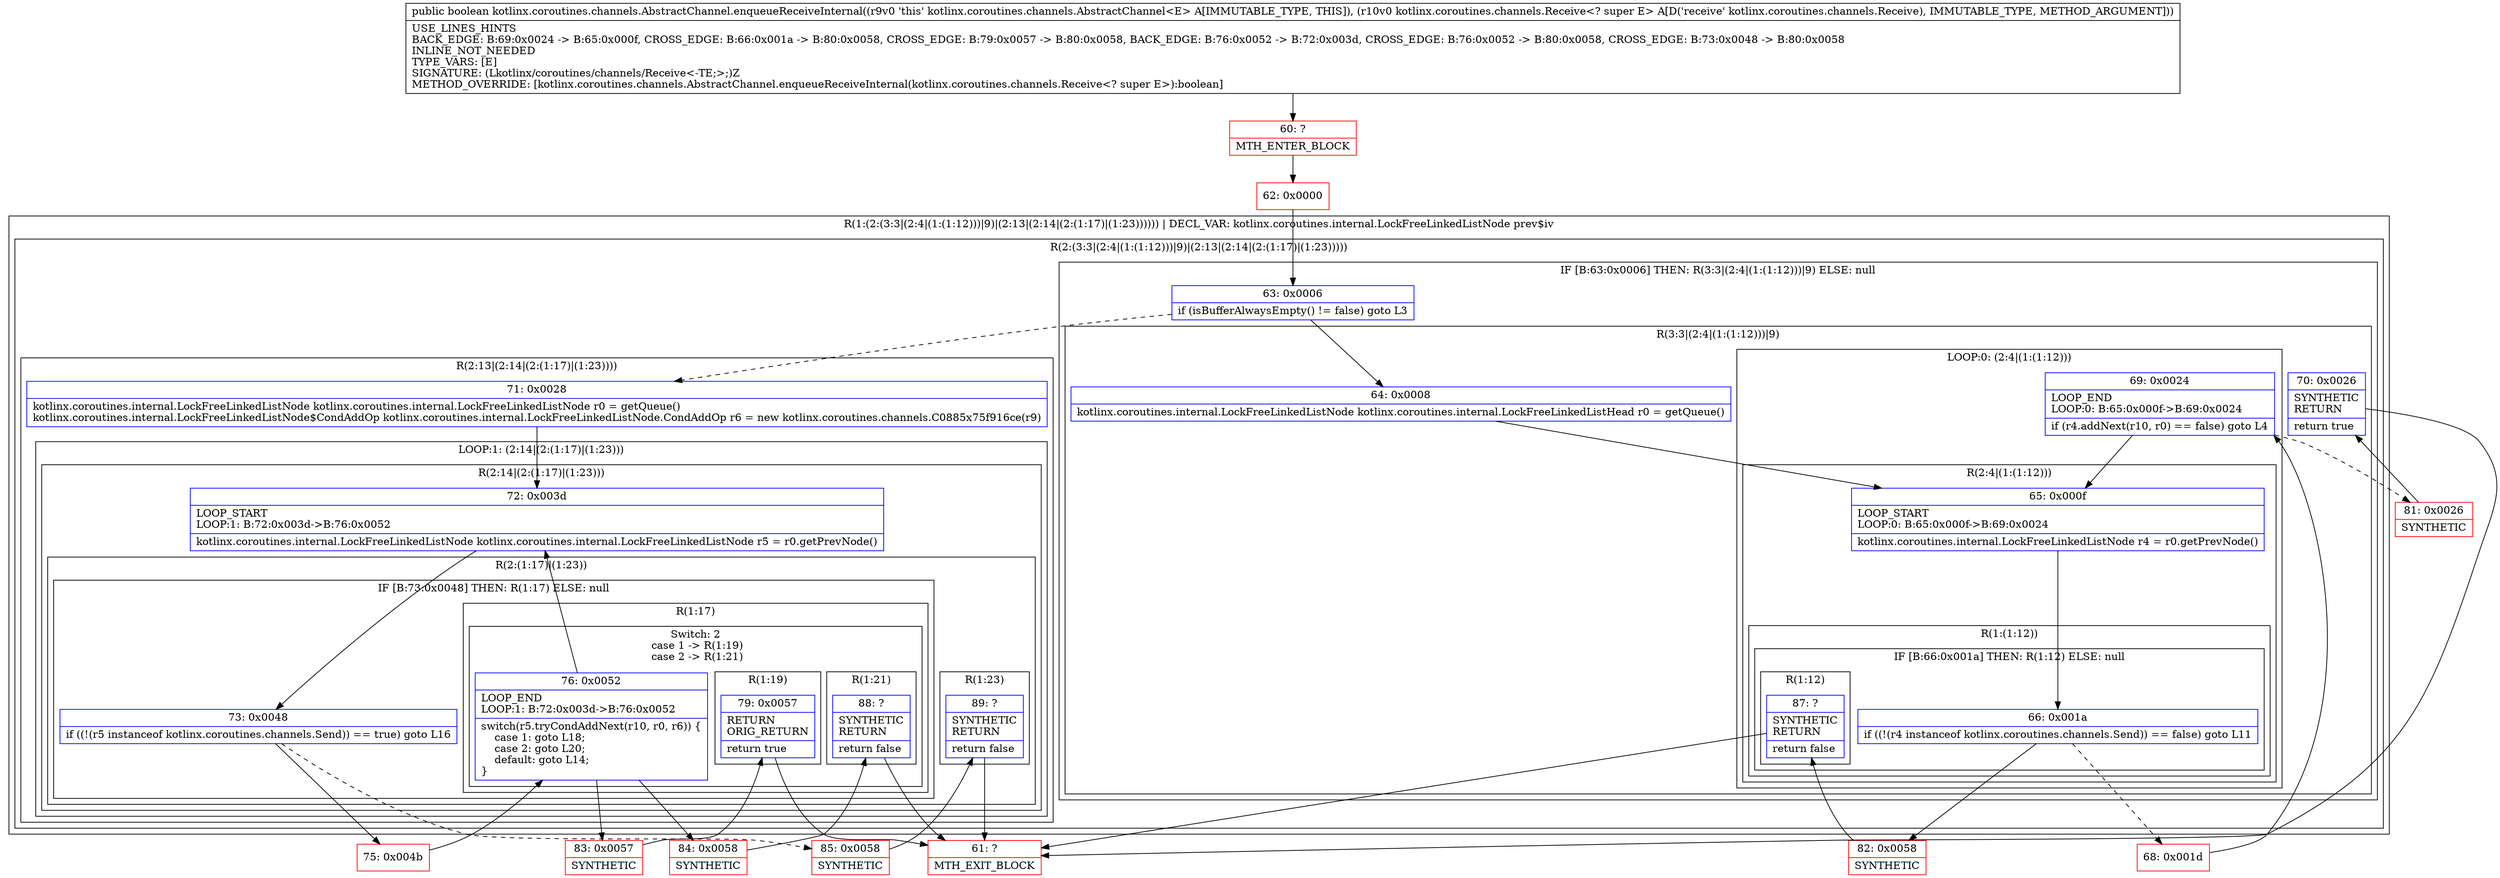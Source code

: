 digraph "CFG forkotlinx.coroutines.channels.AbstractChannel.enqueueReceiveInternal(Lkotlinx\/coroutines\/channels\/Receive;)Z" {
subgraph cluster_Region_252304639 {
label = "R(1:(2:(3:3|(2:4|(1:(1:12)))|9)|(2:13|(2:14|(2:(1:17)|(1:23)))))) | DECL_VAR: kotlinx.coroutines.internal.LockFreeLinkedListNode prev$iv\l";
node [shape=record,color=blue];
subgraph cluster_Region_586124884 {
label = "R(2:(3:3|(2:4|(1:(1:12)))|9)|(2:13|(2:14|(2:(1:17)|(1:23)))))";
node [shape=record,color=blue];
subgraph cluster_IfRegion_925983336 {
label = "IF [B:63:0x0006] THEN: R(3:3|(2:4|(1:(1:12)))|9) ELSE: null";
node [shape=record,color=blue];
Node_63 [shape=record,label="{63\:\ 0x0006|if (isBufferAlwaysEmpty() != false) goto L3\l}"];
subgraph cluster_Region_1027994909 {
label = "R(3:3|(2:4|(1:(1:12)))|9)";
node [shape=record,color=blue];
Node_64 [shape=record,label="{64\:\ 0x0008|kotlinx.coroutines.internal.LockFreeLinkedListNode kotlinx.coroutines.internal.LockFreeLinkedListHead r0 = getQueue()\l}"];
subgraph cluster_LoopRegion_523305172 {
label = "LOOP:0: (2:4|(1:(1:12)))";
node [shape=record,color=blue];
Node_69 [shape=record,label="{69\:\ 0x0024|LOOP_END\lLOOP:0: B:65:0x000f\-\>B:69:0x0024\l|if (r4.addNext(r10, r0) == false) goto L4\l}"];
subgraph cluster_Region_1292888681 {
label = "R(2:4|(1:(1:12)))";
node [shape=record,color=blue];
Node_65 [shape=record,label="{65\:\ 0x000f|LOOP_START\lLOOP:0: B:65:0x000f\-\>B:69:0x0024\l|kotlinx.coroutines.internal.LockFreeLinkedListNode r4 = r0.getPrevNode()\l}"];
subgraph cluster_Region_1707160239 {
label = "R(1:(1:12))";
node [shape=record,color=blue];
subgraph cluster_IfRegion_102674141 {
label = "IF [B:66:0x001a] THEN: R(1:12) ELSE: null";
node [shape=record,color=blue];
Node_66 [shape=record,label="{66\:\ 0x001a|if ((!(r4 instanceof kotlinx.coroutines.channels.Send)) == false) goto L11\l}"];
subgraph cluster_Region_611247308 {
label = "R(1:12)";
node [shape=record,color=blue];
Node_87 [shape=record,label="{87\:\ ?|SYNTHETIC\lRETURN\l|return false\l}"];
}
}
}
}
}
Node_70 [shape=record,label="{70\:\ 0x0026|SYNTHETIC\lRETURN\l|return true\l}"];
}
}
subgraph cluster_Region_1952858235 {
label = "R(2:13|(2:14|(2:(1:17)|(1:23))))";
node [shape=record,color=blue];
Node_71 [shape=record,label="{71\:\ 0x0028|kotlinx.coroutines.internal.LockFreeLinkedListNode kotlinx.coroutines.internal.LockFreeLinkedListNode r0 = getQueue()\lkotlinx.coroutines.internal.LockFreeLinkedListNode$CondAddOp kotlinx.coroutines.internal.LockFreeLinkedListNode.CondAddOp r6 = new kotlinx.coroutines.channels.C0885x75f916ce(r9)\l}"];
subgraph cluster_LoopRegion_2058175291 {
label = "LOOP:1: (2:14|(2:(1:17)|(1:23)))";
node [shape=record,color=blue];
subgraph cluster_Region_581967061 {
label = "R(2:14|(2:(1:17)|(1:23)))";
node [shape=record,color=blue];
Node_72 [shape=record,label="{72\:\ 0x003d|LOOP_START\lLOOP:1: B:72:0x003d\-\>B:76:0x0052\l|kotlinx.coroutines.internal.LockFreeLinkedListNode kotlinx.coroutines.internal.LockFreeLinkedListNode r5 = r0.getPrevNode()\l}"];
subgraph cluster_Region_1177771044 {
label = "R(2:(1:17)|(1:23))";
node [shape=record,color=blue];
subgraph cluster_IfRegion_2070288274 {
label = "IF [B:73:0x0048] THEN: R(1:17) ELSE: null";
node [shape=record,color=blue];
Node_73 [shape=record,label="{73\:\ 0x0048|if ((!(r5 instanceof kotlinx.coroutines.channels.Send)) == true) goto L16\l}"];
subgraph cluster_Region_713771527 {
label = "R(1:17)";
node [shape=record,color=blue];
subgraph cluster_SwitchRegion_1162012110 {
label = "Switch: 2
 case 1 -> R(1:19)
 case 2 -> R(1:21)";
node [shape=record,color=blue];
Node_76 [shape=record,label="{76\:\ 0x0052|LOOP_END\lLOOP:1: B:72:0x003d\-\>B:76:0x0052\l|switch(r5.tryCondAddNext(r10, r0, r6)) \{\l    case 1: goto L18;\l    case 2: goto L20;\l    default: goto L14;\l\}\l}"];
subgraph cluster_Region_2031129374 {
label = "R(1:19)";
node [shape=record,color=blue];
Node_79 [shape=record,label="{79\:\ 0x0057|RETURN\lORIG_RETURN\l|return true\l}"];
}
subgraph cluster_Region_1765061532 {
label = "R(1:21)";
node [shape=record,color=blue];
Node_88 [shape=record,label="{88\:\ ?|SYNTHETIC\lRETURN\l|return false\l}"];
}
}
}
}
subgraph cluster_Region_892993762 {
label = "R(1:23)";
node [shape=record,color=blue];
Node_89 [shape=record,label="{89\:\ ?|SYNTHETIC\lRETURN\l|return false\l}"];
}
}
}
}
}
}
}
Node_60 [shape=record,color=red,label="{60\:\ ?|MTH_ENTER_BLOCK\l}"];
Node_62 [shape=record,color=red,label="{62\:\ 0x0000}"];
Node_68 [shape=record,color=red,label="{68\:\ 0x001d}"];
Node_81 [shape=record,color=red,label="{81\:\ 0x0026|SYNTHETIC\l}"];
Node_61 [shape=record,color=red,label="{61\:\ ?|MTH_EXIT_BLOCK\l}"];
Node_82 [shape=record,color=red,label="{82\:\ 0x0058|SYNTHETIC\l}"];
Node_75 [shape=record,color=red,label="{75\:\ 0x004b}"];
Node_83 [shape=record,color=red,label="{83\:\ 0x0057|SYNTHETIC\l}"];
Node_84 [shape=record,color=red,label="{84\:\ 0x0058|SYNTHETIC\l}"];
Node_85 [shape=record,color=red,label="{85\:\ 0x0058|SYNTHETIC\l}"];
MethodNode[shape=record,label="{public boolean kotlinx.coroutines.channels.AbstractChannel.enqueueReceiveInternal((r9v0 'this' kotlinx.coroutines.channels.AbstractChannel\<E\> A[IMMUTABLE_TYPE, THIS]), (r10v0 kotlinx.coroutines.channels.Receive\<? super E\> A[D('receive' kotlinx.coroutines.channels.Receive), IMMUTABLE_TYPE, METHOD_ARGUMENT]))  | USE_LINES_HINTS\lBACK_EDGE: B:69:0x0024 \-\> B:65:0x000f, CROSS_EDGE: B:66:0x001a \-\> B:80:0x0058, CROSS_EDGE: B:79:0x0057 \-\> B:80:0x0058, BACK_EDGE: B:76:0x0052 \-\> B:72:0x003d, CROSS_EDGE: B:76:0x0052 \-\> B:80:0x0058, CROSS_EDGE: B:73:0x0048 \-\> B:80:0x0058\lINLINE_NOT_NEEDED\lTYPE_VARS: [E]\lSIGNATURE: (Lkotlinx\/coroutines\/channels\/Receive\<\-TE;\>;)Z\lMETHOD_OVERRIDE: [kotlinx.coroutines.channels.AbstractChannel.enqueueReceiveInternal(kotlinx.coroutines.channels.Receive\<? super E\>):boolean]\l}"];
MethodNode -> Node_60;Node_63 -> Node_64;
Node_63 -> Node_71[style=dashed];
Node_64 -> Node_65;
Node_69 -> Node_65;
Node_69 -> Node_81[style=dashed];
Node_65 -> Node_66;
Node_66 -> Node_68[style=dashed];
Node_66 -> Node_82;
Node_87 -> Node_61;
Node_70 -> Node_61;
Node_71 -> Node_72;
Node_72 -> Node_73;
Node_73 -> Node_75;
Node_73 -> Node_85[style=dashed];
Node_76 -> Node_72;
Node_76 -> Node_83;
Node_76 -> Node_84;
Node_79 -> Node_61;
Node_88 -> Node_61;
Node_89 -> Node_61;
Node_60 -> Node_62;
Node_62 -> Node_63;
Node_68 -> Node_69;
Node_81 -> Node_70;
Node_82 -> Node_87;
Node_75 -> Node_76;
Node_83 -> Node_79;
Node_84 -> Node_88;
Node_85 -> Node_89;
}

